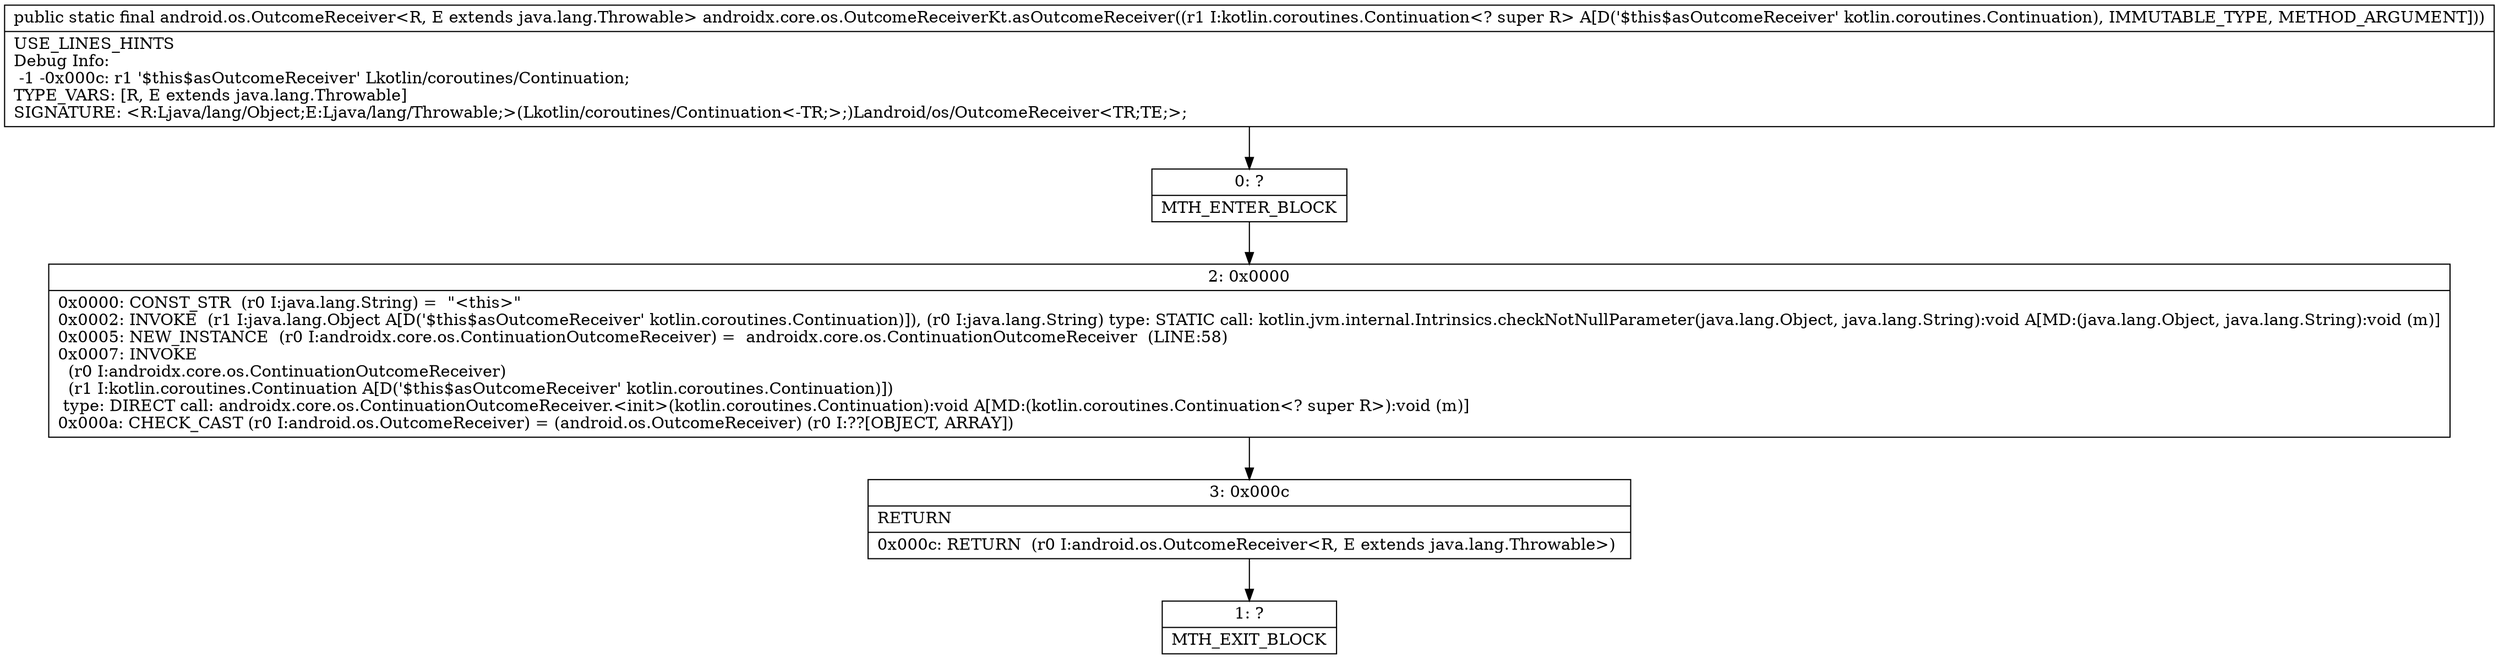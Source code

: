 digraph "CFG forandroidx.core.os.OutcomeReceiverKt.asOutcomeReceiver(Lkotlin\/coroutines\/Continuation;)Landroid\/os\/OutcomeReceiver;" {
Node_0 [shape=record,label="{0\:\ ?|MTH_ENTER_BLOCK\l}"];
Node_2 [shape=record,label="{2\:\ 0x0000|0x0000: CONST_STR  (r0 I:java.lang.String) =  \"\<this\>\" \l0x0002: INVOKE  (r1 I:java.lang.Object A[D('$this$asOutcomeReceiver' kotlin.coroutines.Continuation)]), (r0 I:java.lang.String) type: STATIC call: kotlin.jvm.internal.Intrinsics.checkNotNullParameter(java.lang.Object, java.lang.String):void A[MD:(java.lang.Object, java.lang.String):void (m)]\l0x0005: NEW_INSTANCE  (r0 I:androidx.core.os.ContinuationOutcomeReceiver) =  androidx.core.os.ContinuationOutcomeReceiver  (LINE:58)\l0x0007: INVOKE  \l  (r0 I:androidx.core.os.ContinuationOutcomeReceiver)\l  (r1 I:kotlin.coroutines.Continuation A[D('$this$asOutcomeReceiver' kotlin.coroutines.Continuation)])\l type: DIRECT call: androidx.core.os.ContinuationOutcomeReceiver.\<init\>(kotlin.coroutines.Continuation):void A[MD:(kotlin.coroutines.Continuation\<? super R\>):void (m)]\l0x000a: CHECK_CAST (r0 I:android.os.OutcomeReceiver) = (android.os.OutcomeReceiver) (r0 I:??[OBJECT, ARRAY]) \l}"];
Node_3 [shape=record,label="{3\:\ 0x000c|RETURN\l|0x000c: RETURN  (r0 I:android.os.OutcomeReceiver\<R, E extends java.lang.Throwable\>) \l}"];
Node_1 [shape=record,label="{1\:\ ?|MTH_EXIT_BLOCK\l}"];
MethodNode[shape=record,label="{public static final android.os.OutcomeReceiver\<R, E extends java.lang.Throwable\> androidx.core.os.OutcomeReceiverKt.asOutcomeReceiver((r1 I:kotlin.coroutines.Continuation\<? super R\> A[D('$this$asOutcomeReceiver' kotlin.coroutines.Continuation), IMMUTABLE_TYPE, METHOD_ARGUMENT]))  | USE_LINES_HINTS\lDebug Info:\l  \-1 \-0x000c: r1 '$this$asOutcomeReceiver' Lkotlin\/coroutines\/Continuation;\lTYPE_VARS: [R, E extends java.lang.Throwable]\lSIGNATURE: \<R:Ljava\/lang\/Object;E:Ljava\/lang\/Throwable;\>(Lkotlin\/coroutines\/Continuation\<\-TR;\>;)Landroid\/os\/OutcomeReceiver\<TR;TE;\>;\l}"];
MethodNode -> Node_0;Node_0 -> Node_2;
Node_2 -> Node_3;
Node_3 -> Node_1;
}

